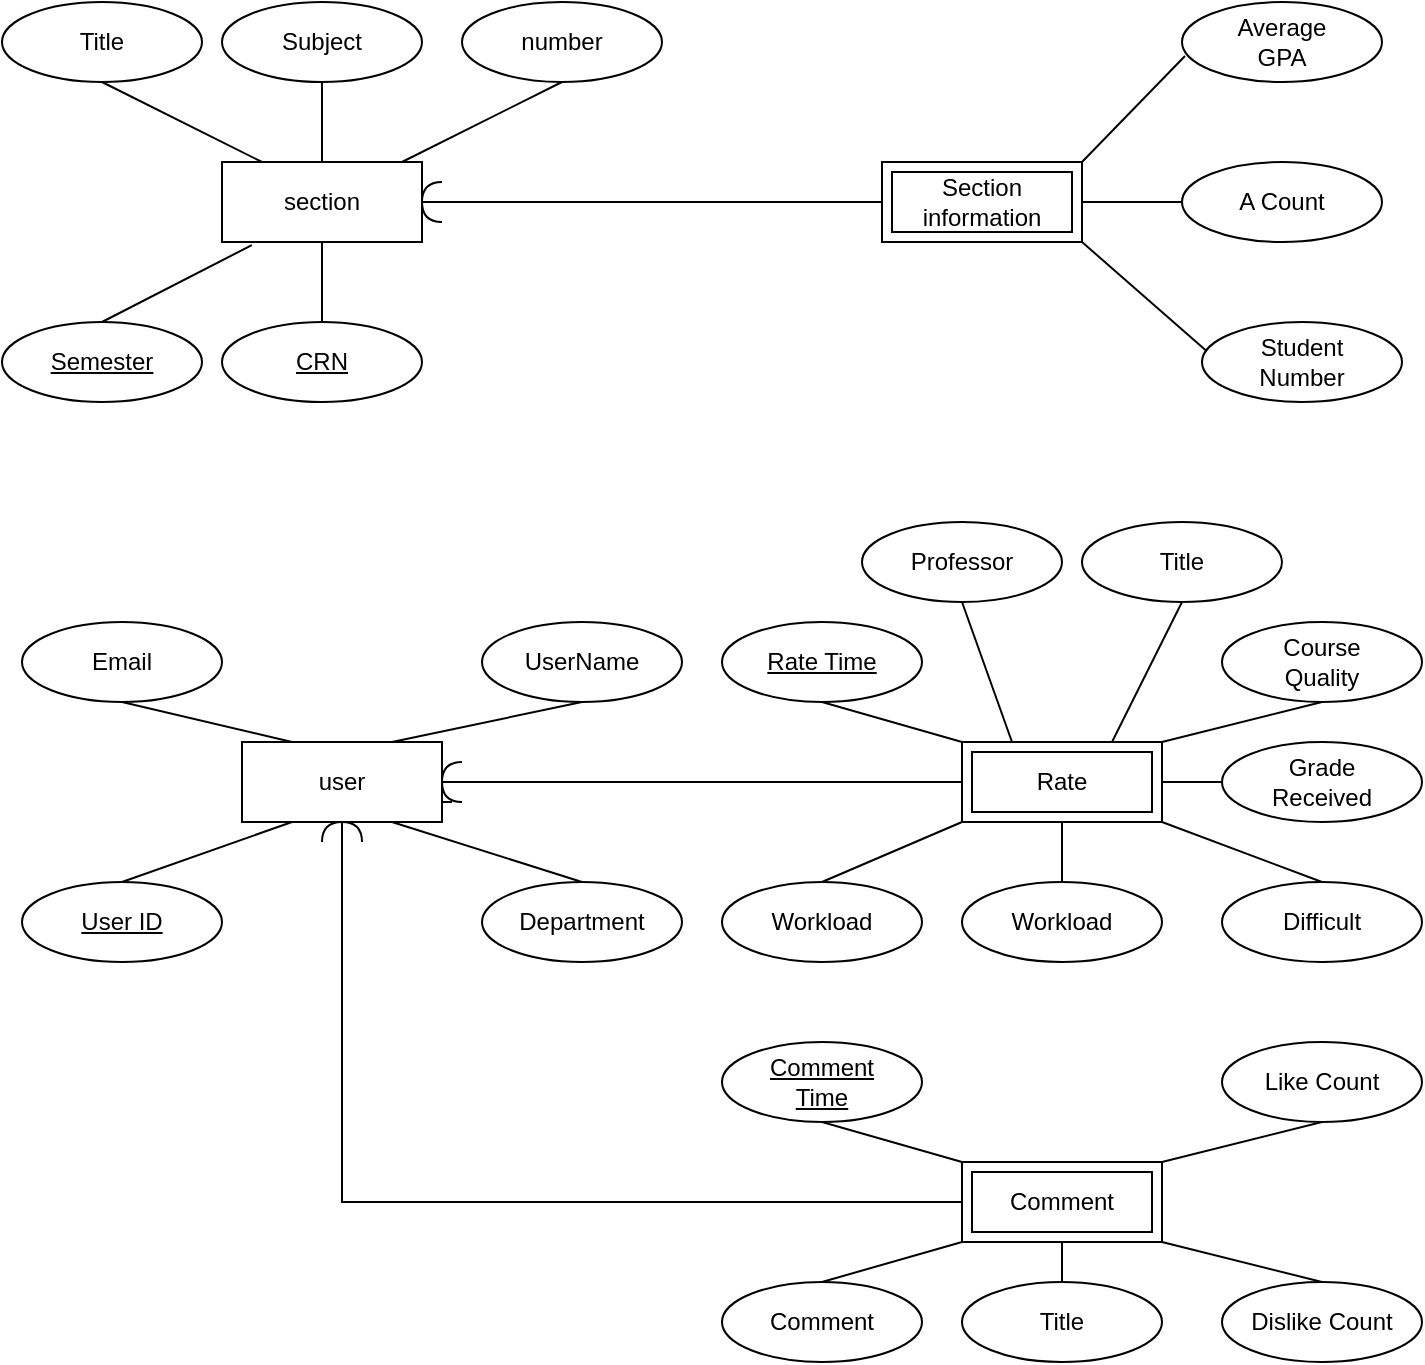 <mxfile version="16.6.2" type="github">
  <diagram id="R2lEEEUBdFMjLlhIrx00" name="Page-1">
    <mxGraphModel dx="944" dy="525" grid="1" gridSize="10" guides="1" tooltips="1" connect="1" arrows="1" fold="1" page="1" pageScale="1" pageWidth="850" pageHeight="1100" math="0" shadow="0" extFonts="Permanent Marker^https://fonts.googleapis.com/css?family=Permanent+Marker">
      <root>
        <mxCell id="0" />
        <mxCell id="1" parent="0" />
        <mxCell id="-RDtFCCh9KVztdq01JmE-1" value="section" style="whiteSpace=wrap;html=1;align=center;" vertex="1" parent="1">
          <mxGeometry x="120" y="160" width="100" height="40" as="geometry" />
        </mxCell>
        <mxCell id="-RDtFCCh9KVztdq01JmE-3" value="user" style="whiteSpace=wrap;html=1;align=center;" vertex="1" parent="1">
          <mxGeometry x="130" y="450" width="100" height="40" as="geometry" />
        </mxCell>
        <mxCell id="-RDtFCCh9KVztdq01JmE-8" value="Subject" style="ellipse;whiteSpace=wrap;html=1;align=center;" vertex="1" parent="1">
          <mxGeometry x="120" y="80" width="100" height="40" as="geometry" />
        </mxCell>
        <mxCell id="-RDtFCCh9KVztdq01JmE-10" value="" style="endArrow=none;html=1;rounded=0;exitX=0.5;exitY=1;exitDx=0;exitDy=0;" edge="1" parent="1" source="-RDtFCCh9KVztdq01JmE-29">
          <mxGeometry relative="1" as="geometry">
            <mxPoint x="70" y="120" as="sourcePoint" />
            <mxPoint x="140" y="160" as="targetPoint" />
          </mxGeometry>
        </mxCell>
        <mxCell id="-RDtFCCh9KVztdq01JmE-11" value="" style="endArrow=none;html=1;rounded=0;entryX=0.5;entryY=1;entryDx=0;entryDy=0;" edge="1" parent="1" target="-RDtFCCh9KVztdq01JmE-8">
          <mxGeometry relative="1" as="geometry">
            <mxPoint x="170" y="160" as="sourcePoint" />
            <mxPoint x="310" y="160" as="targetPoint" />
          </mxGeometry>
        </mxCell>
        <mxCell id="-RDtFCCh9KVztdq01JmE-12" value="number" style="ellipse;whiteSpace=wrap;html=1;align=center;" vertex="1" parent="1">
          <mxGeometry x="240" y="80" width="100" height="40" as="geometry" />
        </mxCell>
        <mxCell id="-RDtFCCh9KVztdq01JmE-14" value="" style="endArrow=none;html=1;rounded=0;entryX=0.5;entryY=1;entryDx=0;entryDy=0;" edge="1" parent="1" target="-RDtFCCh9KVztdq01JmE-12">
          <mxGeometry relative="1" as="geometry">
            <mxPoint x="210" y="160" as="sourcePoint" />
            <mxPoint x="370" y="160" as="targetPoint" />
          </mxGeometry>
        </mxCell>
        <mxCell id="-RDtFCCh9KVztdq01JmE-15" value="Semester" style="ellipse;whiteSpace=wrap;html=1;align=center;fontStyle=4;" vertex="1" parent="1">
          <mxGeometry x="10" y="240" width="100" height="40" as="geometry" />
        </mxCell>
        <mxCell id="-RDtFCCh9KVztdq01JmE-16" value="" style="endArrow=none;html=1;rounded=0;exitX=0.5;exitY=0;exitDx=0;exitDy=0;entryX=0.149;entryY=1.039;entryDx=0;entryDy=0;entryPerimeter=0;" edge="1" parent="1" source="-RDtFCCh9KVztdq01JmE-15" target="-RDtFCCh9KVztdq01JmE-1">
          <mxGeometry width="50" height="50" relative="1" as="geometry">
            <mxPoint x="360" y="210" as="sourcePoint" />
            <mxPoint x="120" y="190" as="targetPoint" />
          </mxGeometry>
        </mxCell>
        <mxCell id="-RDtFCCh9KVztdq01JmE-18" value="CRN" style="ellipse;whiteSpace=wrap;html=1;align=center;fontStyle=4;" vertex="1" parent="1">
          <mxGeometry x="120" y="240" width="100" height="40" as="geometry" />
        </mxCell>
        <mxCell id="-RDtFCCh9KVztdq01JmE-29" value="Title" style="ellipse;whiteSpace=wrap;html=1;align=center;" vertex="1" parent="1">
          <mxGeometry x="10" y="80" width="100" height="40" as="geometry" />
        </mxCell>
        <mxCell id="-RDtFCCh9KVztdq01JmE-30" value="" style="endArrow=none;html=1;rounded=0;exitX=0.5;exitY=0;exitDx=0;exitDy=0;" edge="1" parent="1" source="-RDtFCCh9KVztdq01JmE-18" target="-RDtFCCh9KVztdq01JmE-1">
          <mxGeometry width="50" height="50" relative="1" as="geometry">
            <mxPoint x="280" y="250" as="sourcePoint" />
            <mxPoint x="330" y="200" as="targetPoint" />
          </mxGeometry>
        </mxCell>
        <mxCell id="-RDtFCCh9KVztdq01JmE-31" value="Section information" style="shape=ext;margin=3;double=1;whiteSpace=wrap;html=1;align=center;" vertex="1" parent="1">
          <mxGeometry x="450" y="160" width="100" height="40" as="geometry" />
        </mxCell>
        <mxCell id="-RDtFCCh9KVztdq01JmE-36" value="Average &lt;br&gt;GPA" style="ellipse;whiteSpace=wrap;html=1;align=center;" vertex="1" parent="1">
          <mxGeometry x="600" y="80" width="100" height="40" as="geometry" />
        </mxCell>
        <mxCell id="-RDtFCCh9KVztdq01JmE-37" value="A Count" style="ellipse;whiteSpace=wrap;html=1;align=center;" vertex="1" parent="1">
          <mxGeometry x="600" y="160" width="100" height="40" as="geometry" />
        </mxCell>
        <mxCell id="-RDtFCCh9KVztdq01JmE-38" value="Student &lt;br&gt;Number" style="ellipse;whiteSpace=wrap;html=1;align=center;" vertex="1" parent="1">
          <mxGeometry x="610" y="240" width="100" height="40" as="geometry" />
        </mxCell>
        <mxCell id="-RDtFCCh9KVztdq01JmE-39" value="" style="endArrow=none;html=1;rounded=0;exitX=0.015;exitY=0.675;exitDx=0;exitDy=0;exitPerimeter=0;entryX=1;entryY=0;entryDx=0;entryDy=0;" edge="1" parent="1" source="-RDtFCCh9KVztdq01JmE-36" target="-RDtFCCh9KVztdq01JmE-31">
          <mxGeometry relative="1" as="geometry">
            <mxPoint x="430" y="260" as="sourcePoint" />
            <mxPoint x="590" y="260" as="targetPoint" />
          </mxGeometry>
        </mxCell>
        <mxCell id="-RDtFCCh9KVztdq01JmE-40" value="" style="endArrow=none;html=1;rounded=0;exitX=0;exitY=0.5;exitDx=0;exitDy=0;entryX=1;entryY=0.5;entryDx=0;entryDy=0;" edge="1" parent="1" source="-RDtFCCh9KVztdq01JmE-37" target="-RDtFCCh9KVztdq01JmE-31">
          <mxGeometry relative="1" as="geometry">
            <mxPoint x="470" y="250" as="sourcePoint" />
            <mxPoint x="630" y="250" as="targetPoint" />
          </mxGeometry>
        </mxCell>
        <mxCell id="-RDtFCCh9KVztdq01JmE-41" value="" style="endArrow=none;html=1;rounded=0;exitX=1;exitY=1;exitDx=0;exitDy=0;entryX=0.02;entryY=0.357;entryDx=0;entryDy=0;entryPerimeter=0;" edge="1" parent="1" source="-RDtFCCh9KVztdq01JmE-31" target="-RDtFCCh9KVztdq01JmE-38">
          <mxGeometry relative="1" as="geometry">
            <mxPoint x="460" y="280" as="sourcePoint" />
            <mxPoint x="620" y="280" as="targetPoint" />
          </mxGeometry>
        </mxCell>
        <mxCell id="-RDtFCCh9KVztdq01JmE-44" value="" style="shape=requiredInterface;html=1;verticalLabelPosition=bottom;sketch=0;direction=west;" vertex="1" parent="1">
          <mxGeometry x="220" y="170" width="10" height="20" as="geometry" />
        </mxCell>
        <mxCell id="-RDtFCCh9KVztdq01JmE-47" value="" style="endArrow=none;html=1;rounded=0;exitX=1;exitY=0.5;exitDx=0;exitDy=0;exitPerimeter=0;entryX=0;entryY=0.5;entryDx=0;entryDy=0;" edge="1" parent="1" source="-RDtFCCh9KVztdq01JmE-44" target="-RDtFCCh9KVztdq01JmE-31">
          <mxGeometry width="50" height="50" relative="1" as="geometry">
            <mxPoint x="250" y="260" as="sourcePoint" />
            <mxPoint x="300" y="210" as="targetPoint" />
          </mxGeometry>
        </mxCell>
        <mxCell id="-RDtFCCh9KVztdq01JmE-48" value="Email" style="ellipse;whiteSpace=wrap;html=1;align=center;" vertex="1" parent="1">
          <mxGeometry x="20" y="390" width="100" height="40" as="geometry" />
        </mxCell>
        <mxCell id="-RDtFCCh9KVztdq01JmE-49" value="" style="endArrow=none;html=1;rounded=0;exitX=0.25;exitY=0;exitDx=0;exitDy=0;entryX=0.5;entryY=1;entryDx=0;entryDy=0;" edge="1" parent="1" source="-RDtFCCh9KVztdq01JmE-3" target="-RDtFCCh9KVztdq01JmE-48">
          <mxGeometry width="50" height="50" relative="1" as="geometry">
            <mxPoint x="40" y="520" as="sourcePoint" />
            <mxPoint x="90" y="470" as="targetPoint" />
          </mxGeometry>
        </mxCell>
        <mxCell id="-RDtFCCh9KVztdq01JmE-50" value="User ID" style="ellipse;whiteSpace=wrap;html=1;align=center;fontStyle=4;" vertex="1" parent="1">
          <mxGeometry x="20" y="520" width="100" height="40" as="geometry" />
        </mxCell>
        <mxCell id="-RDtFCCh9KVztdq01JmE-53" value="" style="endArrow=none;html=1;rounded=0;exitX=0.5;exitY=0;exitDx=0;exitDy=0;entryX=0.25;entryY=1;entryDx=0;entryDy=0;" edge="1" parent="1" source="-RDtFCCh9KVztdq01JmE-50" target="-RDtFCCh9KVztdq01JmE-3">
          <mxGeometry relative="1" as="geometry">
            <mxPoint x="20" y="490" as="sourcePoint" />
            <mxPoint x="180" y="490" as="targetPoint" />
          </mxGeometry>
        </mxCell>
        <mxCell id="-RDtFCCh9KVztdq01JmE-54" value="UserName" style="ellipse;whiteSpace=wrap;html=1;align=center;" vertex="1" parent="1">
          <mxGeometry x="250" y="390" width="100" height="40" as="geometry" />
        </mxCell>
        <mxCell id="-RDtFCCh9KVztdq01JmE-56" value="" style="endArrow=none;html=1;rounded=0;exitX=0.75;exitY=0;exitDx=0;exitDy=0;entryX=0.5;entryY=1;entryDx=0;entryDy=0;" edge="1" parent="1" source="-RDtFCCh9KVztdq01JmE-3" target="-RDtFCCh9KVztdq01JmE-54">
          <mxGeometry relative="1" as="geometry">
            <mxPoint x="280" y="390" as="sourcePoint" />
            <mxPoint x="440" y="390" as="targetPoint" />
          </mxGeometry>
        </mxCell>
        <mxCell id="-RDtFCCh9KVztdq01JmE-57" value="Department" style="ellipse;whiteSpace=wrap;html=1;align=center;" vertex="1" parent="1">
          <mxGeometry x="250" y="520" width="100" height="40" as="geometry" />
        </mxCell>
        <mxCell id="-RDtFCCh9KVztdq01JmE-58" value="" style="endArrow=none;html=1;rounded=0;exitX=0.5;exitY=0;exitDx=0;exitDy=0;startArrow=none;" edge="1" parent="1" source="-RDtFCCh9KVztdq01JmE-75">
          <mxGeometry relative="1" as="geometry">
            <mxPoint x="240" y="490" as="sourcePoint" />
            <mxPoint x="230" y="480" as="targetPoint" />
          </mxGeometry>
        </mxCell>
        <mxCell id="-RDtFCCh9KVztdq01JmE-59" value="Rate" style="shape=ext;margin=3;double=1;whiteSpace=wrap;html=1;align=center;" vertex="1" parent="1">
          <mxGeometry x="490" y="450" width="100" height="40" as="geometry" />
        </mxCell>
        <mxCell id="-RDtFCCh9KVztdq01JmE-62" value="Rate Time" style="ellipse;whiteSpace=wrap;html=1;align=center;fontStyle=4;" vertex="1" parent="1">
          <mxGeometry x="370" y="390" width="100" height="40" as="geometry" />
        </mxCell>
        <mxCell id="-RDtFCCh9KVztdq01JmE-63" value="" style="endArrow=none;html=1;rounded=0;exitX=0.5;exitY=1;exitDx=0;exitDy=0;entryX=0;entryY=0;entryDx=0;entryDy=0;" edge="1" parent="1" source="-RDtFCCh9KVztdq01JmE-62" target="-RDtFCCh9KVztdq01JmE-59">
          <mxGeometry relative="1" as="geometry">
            <mxPoint x="400" y="480" as="sourcePoint" />
            <mxPoint x="560" y="480" as="targetPoint" />
          </mxGeometry>
        </mxCell>
        <mxCell id="-RDtFCCh9KVztdq01JmE-64" value="Grade&lt;br&gt;Received" style="ellipse;whiteSpace=wrap;html=1;align=center;" vertex="1" parent="1">
          <mxGeometry x="620" y="450" width="100" height="40" as="geometry" />
        </mxCell>
        <mxCell id="-RDtFCCh9KVztdq01JmE-65" value="Course &lt;br&gt;Quality" style="ellipse;whiteSpace=wrap;html=1;align=center;" vertex="1" parent="1">
          <mxGeometry x="620" y="390" width="100" height="40" as="geometry" />
        </mxCell>
        <mxCell id="-RDtFCCh9KVztdq01JmE-67" value="Difficult" style="ellipse;whiteSpace=wrap;html=1;align=center;" vertex="1" parent="1">
          <mxGeometry x="620" y="520" width="100" height="40" as="geometry" />
        </mxCell>
        <mxCell id="-RDtFCCh9KVztdq01JmE-68" value="Workload" style="ellipse;whiteSpace=wrap;html=1;align=center;" vertex="1" parent="1">
          <mxGeometry x="490" y="520" width="100" height="40" as="geometry" />
        </mxCell>
        <mxCell id="-RDtFCCh9KVztdq01JmE-69" value="Workload" style="ellipse;whiteSpace=wrap;html=1;align=center;" vertex="1" parent="1">
          <mxGeometry x="370" y="520" width="100" height="40" as="geometry" />
        </mxCell>
        <mxCell id="-RDtFCCh9KVztdq01JmE-70" value="" style="endArrow=none;html=1;rounded=0;exitX=1;exitY=0;exitDx=0;exitDy=0;entryX=0.5;entryY=1;entryDx=0;entryDy=0;" edge="1" parent="1" source="-RDtFCCh9KVztdq01JmE-59" target="-RDtFCCh9KVztdq01JmE-65">
          <mxGeometry relative="1" as="geometry">
            <mxPoint x="330" y="490" as="sourcePoint" />
            <mxPoint x="490" y="490" as="targetPoint" />
          </mxGeometry>
        </mxCell>
        <mxCell id="-RDtFCCh9KVztdq01JmE-71" value="" style="endArrow=none;html=1;rounded=0;exitX=1;exitY=0.5;exitDx=0;exitDy=0;entryX=0;entryY=0.5;entryDx=0;entryDy=0;" edge="1" parent="1" source="-RDtFCCh9KVztdq01JmE-59" target="-RDtFCCh9KVztdq01JmE-64">
          <mxGeometry relative="1" as="geometry">
            <mxPoint x="320" y="490" as="sourcePoint" />
            <mxPoint x="480" y="490" as="targetPoint" />
          </mxGeometry>
        </mxCell>
        <mxCell id="-RDtFCCh9KVztdq01JmE-72" value="" style="endArrow=none;html=1;rounded=0;exitX=1;exitY=1;exitDx=0;exitDy=0;entryX=0.5;entryY=0;entryDx=0;entryDy=0;" edge="1" parent="1" source="-RDtFCCh9KVztdq01JmE-59" target="-RDtFCCh9KVztdq01JmE-67">
          <mxGeometry relative="1" as="geometry">
            <mxPoint x="320" y="480" as="sourcePoint" />
            <mxPoint x="480" y="480" as="targetPoint" />
          </mxGeometry>
        </mxCell>
        <mxCell id="-RDtFCCh9KVztdq01JmE-73" value="" style="endArrow=none;html=1;rounded=0;exitX=0.5;exitY=0;exitDx=0;exitDy=0;entryX=0.5;entryY=1;entryDx=0;entryDy=0;" edge="1" parent="1" source="-RDtFCCh9KVztdq01JmE-68" target="-RDtFCCh9KVztdq01JmE-59">
          <mxGeometry relative="1" as="geometry">
            <mxPoint x="290" y="460" as="sourcePoint" />
            <mxPoint x="450" y="460" as="targetPoint" />
          </mxGeometry>
        </mxCell>
        <mxCell id="-RDtFCCh9KVztdq01JmE-74" value="" style="endArrow=none;html=1;rounded=0;exitX=0.5;exitY=0;exitDx=0;exitDy=0;entryX=0;entryY=1;entryDx=0;entryDy=0;" edge="1" parent="1" source="-RDtFCCh9KVztdq01JmE-69" target="-RDtFCCh9KVztdq01JmE-59">
          <mxGeometry relative="1" as="geometry">
            <mxPoint x="310" y="480" as="sourcePoint" />
            <mxPoint x="470" y="480" as="targetPoint" />
          </mxGeometry>
        </mxCell>
        <mxCell id="-RDtFCCh9KVztdq01JmE-75" value="" style="shape=requiredInterface;html=1;verticalLabelPosition=bottom;sketch=0;direction=west;" vertex="1" parent="1">
          <mxGeometry x="230" y="460" width="10" height="20" as="geometry" />
        </mxCell>
        <mxCell id="-RDtFCCh9KVztdq01JmE-77" value="" style="endArrow=none;html=1;rounded=0;exitX=0.5;exitY=0;exitDx=0;exitDy=0;entryX=0.75;entryY=1;entryDx=0;entryDy=0;" edge="1" parent="1" source="-RDtFCCh9KVztdq01JmE-57" target="-RDtFCCh9KVztdq01JmE-3">
          <mxGeometry relative="1" as="geometry">
            <mxPoint x="300" y="520.0" as="sourcePoint" />
            <mxPoint x="230" y="480.0" as="targetPoint" />
          </mxGeometry>
        </mxCell>
        <mxCell id="-RDtFCCh9KVztdq01JmE-78" value="" style="endArrow=none;html=1;rounded=0;exitX=0;exitY=0.5;exitDx=0;exitDy=0;entryX=1;entryY=0.5;entryDx=0;entryDy=0;entryPerimeter=0;" edge="1" parent="1" source="-RDtFCCh9KVztdq01JmE-59" target="-RDtFCCh9KVztdq01JmE-75">
          <mxGeometry relative="1" as="geometry">
            <mxPoint x="140" y="560" as="sourcePoint" />
            <mxPoint x="300" y="560" as="targetPoint" />
          </mxGeometry>
        </mxCell>
        <mxCell id="-RDtFCCh9KVztdq01JmE-84" value="" style="endArrow=none;html=1;rounded=0;exitX=0.25;exitY=0;exitDx=0;exitDy=0;entryX=0.5;entryY=1;entryDx=0;entryDy=0;" edge="1" parent="1" source="-RDtFCCh9KVztdq01JmE-59" target="-RDtFCCh9KVztdq01JmE-85">
          <mxGeometry relative="1" as="geometry">
            <mxPoint x="140" y="320" as="sourcePoint" />
            <mxPoint x="310" y="330" as="targetPoint" />
          </mxGeometry>
        </mxCell>
        <mxCell id="-RDtFCCh9KVztdq01JmE-85" value="Professor" style="ellipse;whiteSpace=wrap;html=1;align=center;" vertex="1" parent="1">
          <mxGeometry x="440" y="340" width="100" height="40" as="geometry" />
        </mxCell>
        <mxCell id="-RDtFCCh9KVztdq01JmE-87" value="Title" style="ellipse;whiteSpace=wrap;html=1;align=center;" vertex="1" parent="1">
          <mxGeometry x="550" y="340" width="100" height="40" as="geometry" />
        </mxCell>
        <mxCell id="-RDtFCCh9KVztdq01JmE-88" value="" style="endArrow=none;html=1;rounded=0;exitX=0.75;exitY=0;exitDx=0;exitDy=0;entryX=0.5;entryY=1;entryDx=0;entryDy=0;" edge="1" parent="1" source="-RDtFCCh9KVztdq01JmE-59" target="-RDtFCCh9KVztdq01JmE-87">
          <mxGeometry relative="1" as="geometry">
            <mxPoint x="420" y="285" as="sourcePoint" />
            <mxPoint x="430" y="220" as="targetPoint" />
          </mxGeometry>
        </mxCell>
        <mxCell id="-RDtFCCh9KVztdq01JmE-89" value="" style="endArrow=none;html=1;rounded=0;entryX=0;entryY=0.5;entryDx=0;entryDy=0;exitX=1;exitY=0.5;exitDx=0;exitDy=0;startArrow=none;exitPerimeter=0;" edge="1" parent="1" source="-RDtFCCh9KVztdq01JmE-91" target="-RDtFCCh9KVztdq01JmE-90">
          <mxGeometry relative="1" as="geometry">
            <mxPoint x="210" y="620" as="sourcePoint" />
            <mxPoint x="490" y="710" as="targetPoint" />
            <Array as="points">
              <mxPoint x="180" y="680" />
            </Array>
          </mxGeometry>
        </mxCell>
        <mxCell id="-RDtFCCh9KVztdq01JmE-90" value="Comment" style="shape=ext;margin=3;double=1;whiteSpace=wrap;html=1;align=center;" vertex="1" parent="1">
          <mxGeometry x="490" y="660" width="100" height="40" as="geometry" />
        </mxCell>
        <mxCell id="-RDtFCCh9KVztdq01JmE-91" value="" style="shape=requiredInterface;html=1;verticalLabelPosition=bottom;sketch=0;direction=north;" vertex="1" parent="1">
          <mxGeometry x="170" y="490" width="20" height="10" as="geometry" />
        </mxCell>
        <mxCell id="-RDtFCCh9KVztdq01JmE-92" value="" style="endArrow=none;html=1;rounded=0;entryX=0;entryY=0.5;entryDx=0;entryDy=0;exitX=0.5;exitY=1;exitDx=0;exitDy=0;" edge="1" parent="1" source="-RDtFCCh9KVztdq01JmE-3" target="-RDtFCCh9KVztdq01JmE-91">
          <mxGeometry relative="1" as="geometry">
            <mxPoint x="180" y="490.0" as="sourcePoint" />
            <mxPoint x="490" y="710" as="targetPoint" />
            <Array as="points" />
          </mxGeometry>
        </mxCell>
        <mxCell id="-RDtFCCh9KVztdq01JmE-96" value="" style="endArrow=none;html=1;rounded=0;entryX=0;entryY=0;entryDx=0;entryDy=0;exitX=0.5;exitY=1;exitDx=0;exitDy=0;" edge="1" parent="1" source="-RDtFCCh9KVztdq01JmE-98" target="-RDtFCCh9KVztdq01JmE-90">
          <mxGeometry relative="1" as="geometry">
            <mxPoint x="410" y="620" as="sourcePoint" />
            <mxPoint x="570" y="610" as="targetPoint" />
          </mxGeometry>
        </mxCell>
        <mxCell id="-RDtFCCh9KVztdq01JmE-98" value="Comment &lt;br&gt;Time" style="ellipse;whiteSpace=wrap;html=1;align=center;fontStyle=4;" vertex="1" parent="1">
          <mxGeometry x="370" y="600" width="100" height="40" as="geometry" />
        </mxCell>
        <mxCell id="-RDtFCCh9KVztdq01JmE-99" value="Comment" style="ellipse;whiteSpace=wrap;html=1;align=center;" vertex="1" parent="1">
          <mxGeometry x="370" y="720" width="100" height="40" as="geometry" />
        </mxCell>
        <mxCell id="-RDtFCCh9KVztdq01JmE-100" value="" style="endArrow=none;html=1;rounded=0;exitX=0.5;exitY=0;exitDx=0;exitDy=0;entryX=0;entryY=1;entryDx=0;entryDy=0;" edge="1" parent="1" source="-RDtFCCh9KVztdq01JmE-99" target="-RDtFCCh9KVztdq01JmE-90">
          <mxGeometry relative="1" as="geometry">
            <mxPoint x="330" y="710" as="sourcePoint" />
            <mxPoint x="490" y="710" as="targetPoint" />
          </mxGeometry>
        </mxCell>
        <mxCell id="-RDtFCCh9KVztdq01JmE-101" value="" style="endArrow=none;html=1;rounded=0;exitX=1;exitY=0;exitDx=0;exitDy=0;entryX=0.5;entryY=1;entryDx=0;entryDy=0;" edge="1" parent="1" source="-RDtFCCh9KVztdq01JmE-90" target="-RDtFCCh9KVztdq01JmE-102">
          <mxGeometry relative="1" as="geometry">
            <mxPoint x="590" y="640" as="sourcePoint" />
            <mxPoint x="650" y="640" as="targetPoint" />
          </mxGeometry>
        </mxCell>
        <mxCell id="-RDtFCCh9KVztdq01JmE-102" value="Like Count" style="ellipse;whiteSpace=wrap;html=1;align=center;" vertex="1" parent="1">
          <mxGeometry x="620" y="600" width="100" height="40" as="geometry" />
        </mxCell>
        <mxCell id="-RDtFCCh9KVztdq01JmE-103" value="Dislike Count" style="ellipse;whiteSpace=wrap;html=1;align=center;" vertex="1" parent="1">
          <mxGeometry x="620" y="720" width="100" height="40" as="geometry" />
        </mxCell>
        <mxCell id="-RDtFCCh9KVztdq01JmE-104" value="" style="endArrow=none;html=1;rounded=0;exitX=1;exitY=1;exitDx=0;exitDy=0;entryX=0.5;entryY=0;entryDx=0;entryDy=0;" edge="1" parent="1" source="-RDtFCCh9KVztdq01JmE-90" target="-RDtFCCh9KVztdq01JmE-103">
          <mxGeometry relative="1" as="geometry">
            <mxPoint x="490" y="580" as="sourcePoint" />
            <mxPoint x="650" y="580" as="targetPoint" />
          </mxGeometry>
        </mxCell>
        <mxCell id="-RDtFCCh9KVztdq01JmE-105" value="" style="endArrow=none;html=1;rounded=0;exitX=0.5;exitY=1;exitDx=0;exitDy=0;entryX=0.5;entryY=0;entryDx=0;entryDy=0;" edge="1" parent="1" source="-RDtFCCh9KVztdq01JmE-90" target="-RDtFCCh9KVztdq01JmE-106">
          <mxGeometry relative="1" as="geometry">
            <mxPoint x="500" y="620" as="sourcePoint" />
            <mxPoint x="540" y="720" as="targetPoint" />
          </mxGeometry>
        </mxCell>
        <mxCell id="-RDtFCCh9KVztdq01JmE-106" value="Title" style="ellipse;whiteSpace=wrap;html=1;align=center;" vertex="1" parent="1">
          <mxGeometry x="490" y="720" width="100" height="40" as="geometry" />
        </mxCell>
      </root>
    </mxGraphModel>
  </diagram>
</mxfile>
